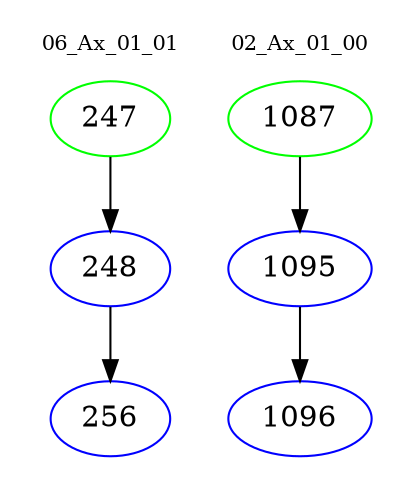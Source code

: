 digraph{
subgraph cluster_0 {
color = white
label = "06_Ax_01_01";
fontsize=10;
T0_247 [label="247", color="green"]
T0_247 -> T0_248 [color="black"]
T0_248 [label="248", color="blue"]
T0_248 -> T0_256 [color="black"]
T0_256 [label="256", color="blue"]
}
subgraph cluster_1 {
color = white
label = "02_Ax_01_00";
fontsize=10;
T1_1087 [label="1087", color="green"]
T1_1087 -> T1_1095 [color="black"]
T1_1095 [label="1095", color="blue"]
T1_1095 -> T1_1096 [color="black"]
T1_1096 [label="1096", color="blue"]
}
}
